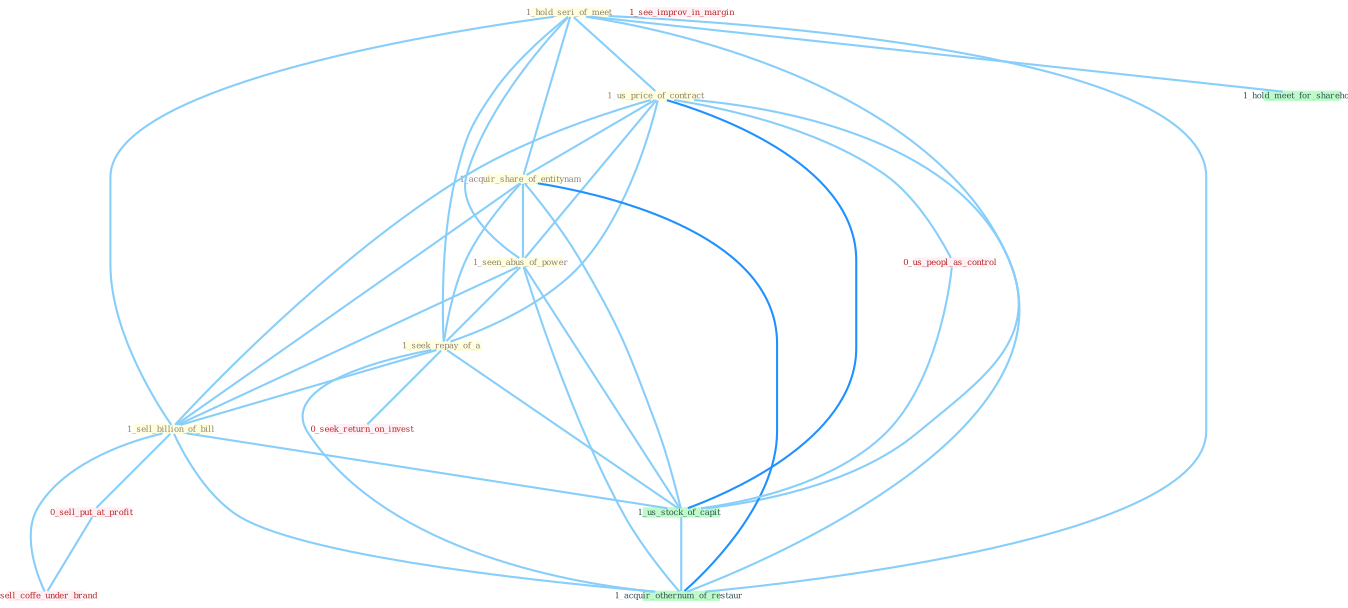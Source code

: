 Graph G{ 
    node
    [shape=polygon,style=filled,width=.5,height=.06,color="#BDFCC9",fixedsize=true,fontsize=4,
    fontcolor="#2f4f4f"];
    {node
    [color="#ffffe0", fontcolor="#8b7d6b"] "1_hold_seri_of_meet " "1_us_price_of_contract " "1_acquir_share_of_entitynam " "1_seen_abus_of_power " "1_seek_repay_of_a " "1_sell_billion_of_bill "}
{node [color="#fff0f5", fontcolor="#b22222"] "0_us_peopl_as_control " "0_sell_put_at_profit " "0_seek_return_on_invest " "1_see_improv_in_margin " "0_sell_coffe_under_brand "}
edge [color="#B0E2FF"];

	"1_hold_seri_of_meet " -- "1_us_price_of_contract " [w="1", color="#87cefa" ];
	"1_hold_seri_of_meet " -- "1_acquir_share_of_entitynam " [w="1", color="#87cefa" ];
	"1_hold_seri_of_meet " -- "1_seen_abus_of_power " [w="1", color="#87cefa" ];
	"1_hold_seri_of_meet " -- "1_seek_repay_of_a " [w="1", color="#87cefa" ];
	"1_hold_seri_of_meet " -- "1_sell_billion_of_bill " [w="1", color="#87cefa" ];
	"1_hold_seri_of_meet " -- "1_us_stock_of_capit " [w="1", color="#87cefa" ];
	"1_hold_seri_of_meet " -- "1_hold_meet_for_sharehold " [w="1", color="#87cefa" ];
	"1_hold_seri_of_meet " -- "1_acquir_othernum_of_restaur " [w="1", color="#87cefa" ];
	"1_us_price_of_contract " -- "1_acquir_share_of_entitynam " [w="1", color="#87cefa" ];
	"1_us_price_of_contract " -- "1_seen_abus_of_power " [w="1", color="#87cefa" ];
	"1_us_price_of_contract " -- "1_seek_repay_of_a " [w="1", color="#87cefa" ];
	"1_us_price_of_contract " -- "1_sell_billion_of_bill " [w="1", color="#87cefa" ];
	"1_us_price_of_contract " -- "0_us_peopl_as_control " [w="1", color="#87cefa" ];
	"1_us_price_of_contract " -- "1_us_stock_of_capit " [w="2", color="#1e90ff" , len=0.8];
	"1_us_price_of_contract " -- "1_acquir_othernum_of_restaur " [w="1", color="#87cefa" ];
	"1_acquir_share_of_entitynam " -- "1_seen_abus_of_power " [w="1", color="#87cefa" ];
	"1_acquir_share_of_entitynam " -- "1_seek_repay_of_a " [w="1", color="#87cefa" ];
	"1_acquir_share_of_entitynam " -- "1_sell_billion_of_bill " [w="1", color="#87cefa" ];
	"1_acquir_share_of_entitynam " -- "1_us_stock_of_capit " [w="1", color="#87cefa" ];
	"1_acquir_share_of_entitynam " -- "1_acquir_othernum_of_restaur " [w="2", color="#1e90ff" , len=0.8];
	"1_seen_abus_of_power " -- "1_seek_repay_of_a " [w="1", color="#87cefa" ];
	"1_seen_abus_of_power " -- "1_sell_billion_of_bill " [w="1", color="#87cefa" ];
	"1_seen_abus_of_power " -- "1_us_stock_of_capit " [w="1", color="#87cefa" ];
	"1_seen_abus_of_power " -- "1_acquir_othernum_of_restaur " [w="1", color="#87cefa" ];
	"1_seek_repay_of_a " -- "1_sell_billion_of_bill " [w="1", color="#87cefa" ];
	"1_seek_repay_of_a " -- "0_seek_return_on_invest " [w="1", color="#87cefa" ];
	"1_seek_repay_of_a " -- "1_us_stock_of_capit " [w="1", color="#87cefa" ];
	"1_seek_repay_of_a " -- "1_acquir_othernum_of_restaur " [w="1", color="#87cefa" ];
	"1_sell_billion_of_bill " -- "0_sell_put_at_profit " [w="1", color="#87cefa" ];
	"1_sell_billion_of_bill " -- "1_us_stock_of_capit " [w="1", color="#87cefa" ];
	"1_sell_billion_of_bill " -- "0_sell_coffe_under_brand " [w="1", color="#87cefa" ];
	"1_sell_billion_of_bill " -- "1_acquir_othernum_of_restaur " [w="1", color="#87cefa" ];
	"0_us_peopl_as_control " -- "1_us_stock_of_capit " [w="1", color="#87cefa" ];
	"0_sell_put_at_profit " -- "0_sell_coffe_under_brand " [w="1", color="#87cefa" ];
	"1_us_stock_of_capit " -- "1_acquir_othernum_of_restaur " [w="1", color="#87cefa" ];
}